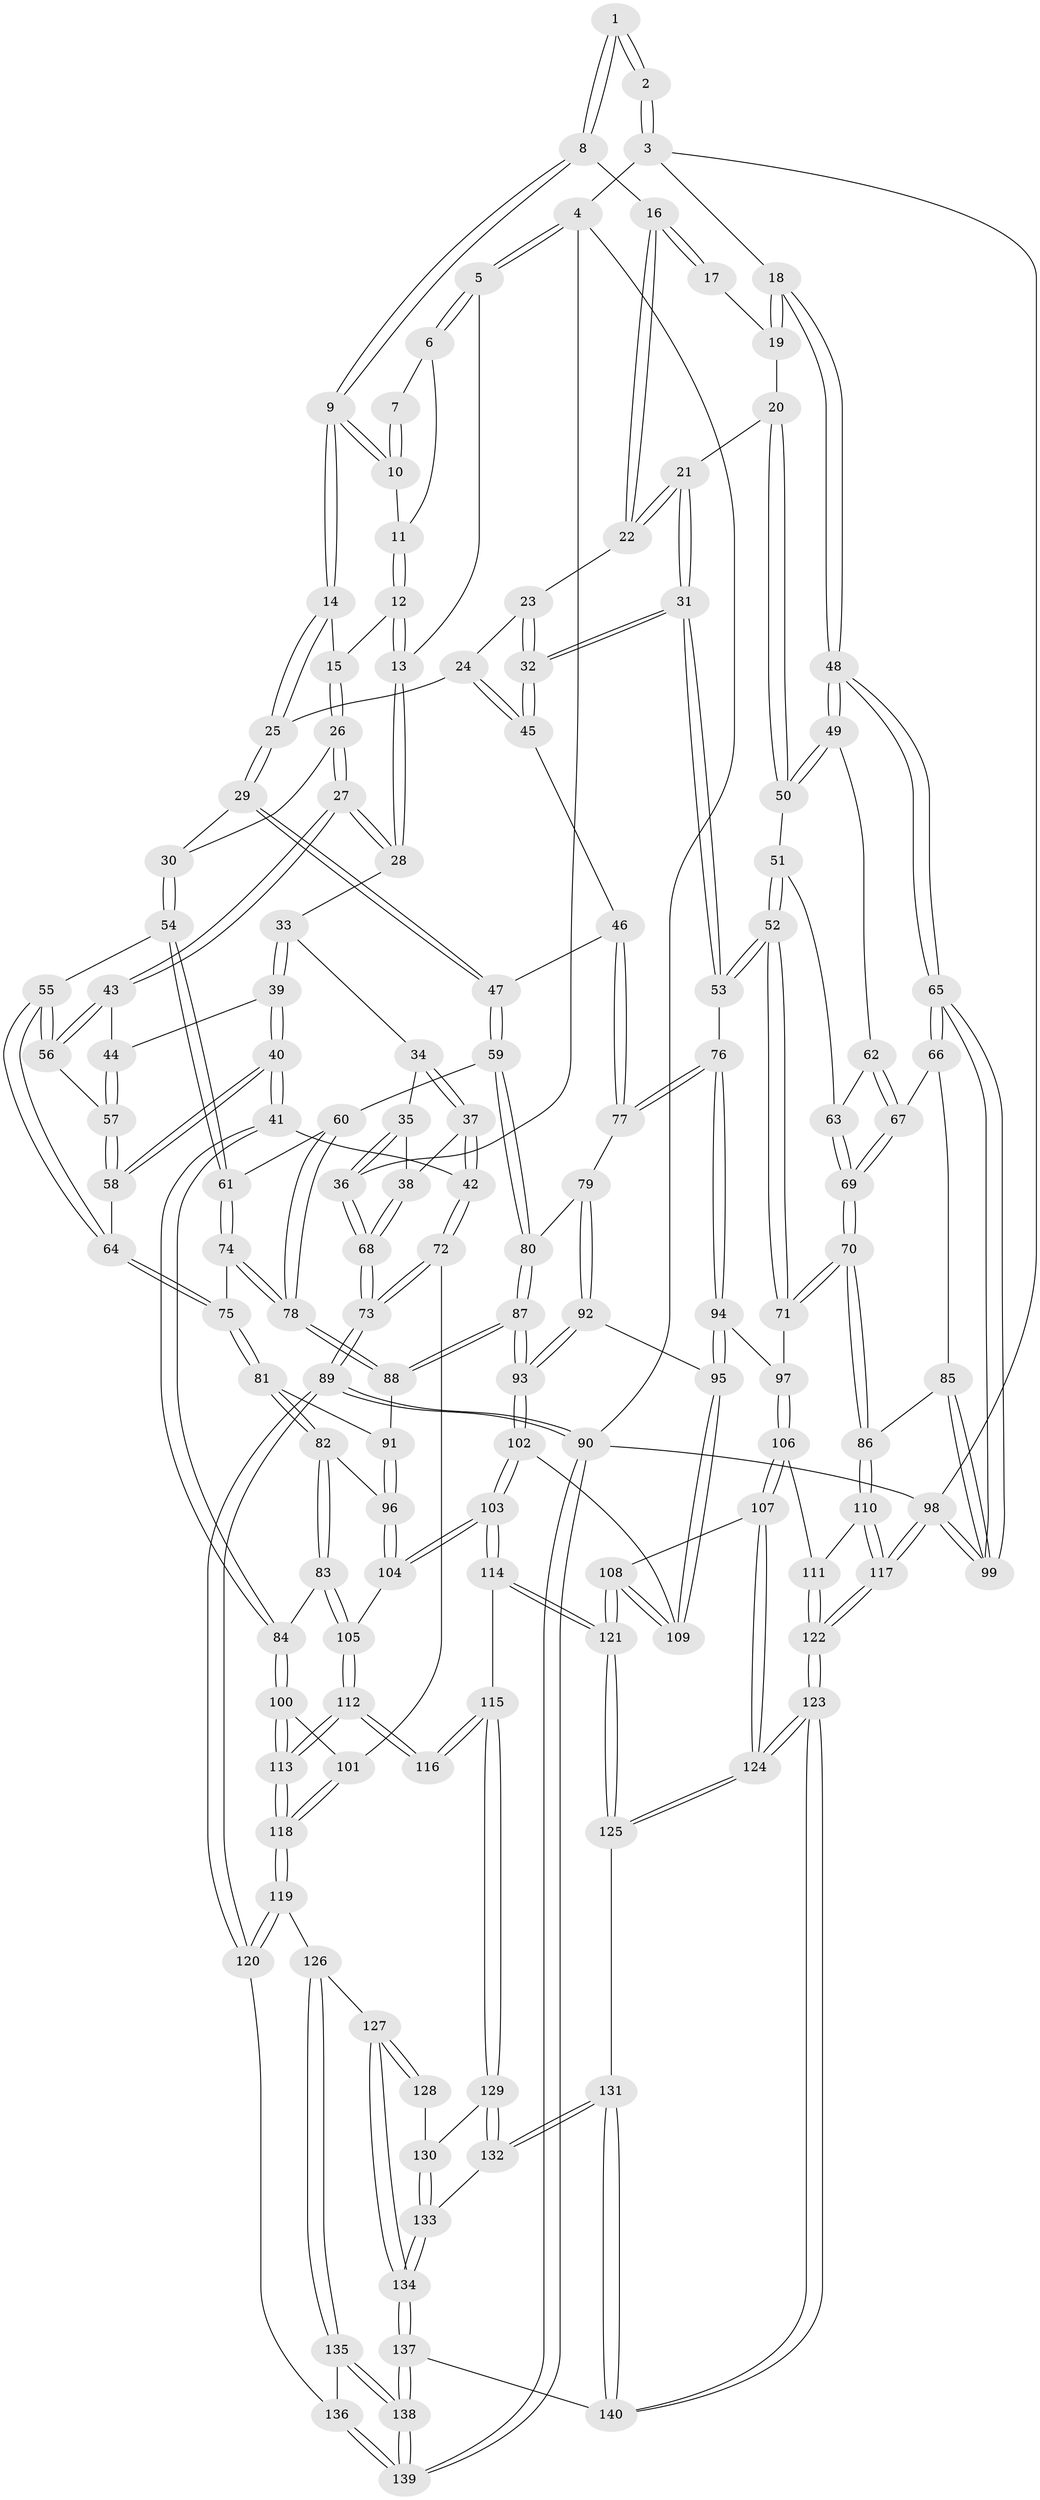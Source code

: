 // Generated by graph-tools (version 1.1) at 2025/38/03/09/25 02:38:55]
// undirected, 140 vertices, 347 edges
graph export_dot {
graph [start="1"]
  node [color=gray90,style=filled];
  1 [pos="+0.6765677607273924+0"];
  2 [pos="+1+0"];
  3 [pos="+1+0"];
  4 [pos="+0+0"];
  5 [pos="+0+0"];
  6 [pos="+0.10960413485500614+0"];
  7 [pos="+0.5128756760975679+0"];
  8 [pos="+0.6723547623757301+0.11970050715552301"];
  9 [pos="+0.492681752622439+0.13793112724604784"];
  10 [pos="+0.4762559200720589+0.05082163035154061"];
  11 [pos="+0.3451646966721769+0.05368460096509008"];
  12 [pos="+0.3315004149677559+0.14453735696881304"];
  13 [pos="+0.25786047173314897+0.18406520060490855"];
  14 [pos="+0.485497050849278+0.1504299949619724"];
  15 [pos="+0.4804797095161684+0.15387149492276397"];
  16 [pos="+0.688885514015606+0.13818109419324634"];
  17 [pos="+0.76623982403363+0.11225671153662423"];
  18 [pos="+1+0"];
  19 [pos="+0.8731797664864797+0.13569502448185944"];
  20 [pos="+0.83512836940859+0.25658651098815666"];
  21 [pos="+0.7950572402257895+0.25961573829621126"];
  22 [pos="+0.7011623932510852+0.19145298247192488"];
  23 [pos="+0.686517691990315+0.20879276091938437"];
  24 [pos="+0.6298857492360205+0.27178456368443166"];
  25 [pos="+0.5518500876496321+0.24077861565561626"];
  26 [pos="+0.4264660711093812+0.2710592073821073"];
  27 [pos="+0.38698521030421856+0.2947457830471511"];
  28 [pos="+0.253397833880746+0.2047397699323551"];
  29 [pos="+0.5146031087684131+0.3266740047450474"];
  30 [pos="+0.5022078244277003+0.3224494736983553"];
  31 [pos="+0.7281739112370589+0.3971080497117407"];
  32 [pos="+0.713302507005307+0.39189496125862444"];
  33 [pos="+0.23886008713467066+0.2196960499540348"];
  34 [pos="+0.20568471818382586+0.23403905116098925"];
  35 [pos="+0.013974734091140473+0.15756942685447878"];
  36 [pos="+0+0"];
  37 [pos="+0.11280226450047963+0.3505525206664442"];
  38 [pos="+0.10884081524598241+0.34757116420335965"];
  39 [pos="+0.26127550358520574+0.3312918145274094"];
  40 [pos="+0.22227453003450537+0.43705305015079554"];
  41 [pos="+0.19329063787190126+0.4562835665892951"];
  42 [pos="+0.12169522479009065+0.39297762380880674"];
  43 [pos="+0.38456605477006767+0.30624690618802186"];
  44 [pos="+0.32333948078880426+0.34163414538780174"];
  45 [pos="+0.6246640773800886+0.36389120899710736"];
  46 [pos="+0.6162132024156313+0.36843916605433163"];
  47 [pos="+0.5680592986220858+0.38795791792295237"];
  48 [pos="+1+0.24069155789473493"];
  49 [pos="+1+0.3049242700941934"];
  50 [pos="+0.8805894306026206+0.2831601784249752"];
  51 [pos="+0.8444875039765721+0.39060923157514854"];
  52 [pos="+0.7667322584428786+0.45819379429630225"];
  53 [pos="+0.7616752314283359+0.4549859439825333"];
  54 [pos="+0.4221993175447299+0.3984997317221953"];
  55 [pos="+0.40425243365009694+0.3860081669869482"];
  56 [pos="+0.40002334091213554+0.37677925894045733"];
  57 [pos="+0.3078299110709546+0.39163497204826503"];
  58 [pos="+0.27734022052381463+0.4269304579678176"];
  59 [pos="+0.5527800878445672+0.41256869259010576"];
  60 [pos="+0.5033576555927765+0.4146939718582812"];
  61 [pos="+0.4341389651305617+0.41160535843041346"];
  62 [pos="+0.9934801029838175+0.3270399960801938"];
  63 [pos="+0.9168014888210713+0.40837977304881246"];
  64 [pos="+0.3410847199492895+0.44492602490626015"];
  65 [pos="+1+0.4804799295815085"];
  66 [pos="+0.9742246120852879+0.47229276219489896"];
  67 [pos="+0.9599416728846173+0.4695043619363883"];
  68 [pos="+0+0.27250795212379914"];
  69 [pos="+0.892696141592328+0.4984841534834912"];
  70 [pos="+0.8601172660908694+0.5394861966851864"];
  71 [pos="+0.7842205150039095+0.4818629751217496"];
  72 [pos="+0+0.534617409950867"];
  73 [pos="+0+0.5334083515781668"];
  74 [pos="+0.42698846287397413+0.4656904204955708"];
  75 [pos="+0.3595797945131747+0.48178836794187363"];
  76 [pos="+0.6768713584783408+0.5010919938307283"];
  77 [pos="+0.6439799118800817+0.4844974668597897"];
  78 [pos="+0.4492917980848218+0.50670299867972"];
  79 [pos="+0.5740076392472085+0.47800975201453766"];
  80 [pos="+0.5530037425053809+0.4235177631600189"];
  81 [pos="+0.3558478051331266+0.49981930864215596"];
  82 [pos="+0.3192769242005178+0.5232557923752362"];
  83 [pos="+0.2697610751959315+0.5389498371363951"];
  84 [pos="+0.19654162808130116+0.5221167754043811"];
  85 [pos="+0.9921872715640546+0.5931536873025769"];
  86 [pos="+0.8747783248325643+0.5777438991132848"];
  87 [pos="+0.46060558752250225+0.5305834996128386"];
  88 [pos="+0.45883675561156534+0.5290050683284409"];
  89 [pos="+0+0.9387561348797403"];
  90 [pos="+0+1"];
  91 [pos="+0.38374310883214396+0.5281010800788392"];
  92 [pos="+0.5734934947997941+0.5065818167995094"];
  93 [pos="+0.4786904321530879+0.5721098197755774"];
  94 [pos="+0.6387371697105533+0.563209125482342"];
  95 [pos="+0.6242147735766321+0.5701004560201851"];
  96 [pos="+0.3691869395775583+0.5692503962223238"];
  97 [pos="+0.7080928405105348+0.5884860261846689"];
  98 [pos="+1+1"];
  99 [pos="+1+0.6342330218085486"];
  100 [pos="+0.18086553116774629+0.5514556436059337"];
  101 [pos="+0+0.5438771545255531"];
  102 [pos="+0.479470607341707+0.6552503141736093"];
  103 [pos="+0.4561280011238558+0.670982266068545"];
  104 [pos="+0.3696498155958126+0.62107073159013"];
  105 [pos="+0.34944342385974886+0.6188909421971281"];
  106 [pos="+0.7472666187883202+0.6951419891135111"];
  107 [pos="+0.6759795287135064+0.7348597091795346"];
  108 [pos="+0.6572848056842425+0.7332518068960513"];
  109 [pos="+0.5780000500175231+0.6644949679729037"];
  110 [pos="+0.8478199968589518+0.6353758072854958"];
  111 [pos="+0.7660316464320356+0.6923556573795183"];
  112 [pos="+0.17610872849205408+0.7221704098693161"];
  113 [pos="+0.17486394650195805+0.7220584998350322"];
  114 [pos="+0.43238524509938914+0.7261434394639"];
  115 [pos="+0.3927176709741554+0.7797747010874417"];
  116 [pos="+0.2946299118954147+0.7639050111206286"];
  117 [pos="+1+1"];
  118 [pos="+0.15973959305191082+0.733936329392125"];
  119 [pos="+0.14258374016365108+0.7633430086149023"];
  120 [pos="+0+0.8685247120651906"];
  121 [pos="+0.5831702017015669+0.8302980964531763"];
  122 [pos="+1+1"];
  123 [pos="+1+1"];
  124 [pos="+0.7744453631348358+0.9568350846858602"];
  125 [pos="+0.5676559550317407+0.8810773193179934"];
  126 [pos="+0.1721213146835917+0.8582676441162118"];
  127 [pos="+0.2343468727150572+0.9076881363142905"];
  128 [pos="+0.2821593144217924+0.8574201256934652"];
  129 [pos="+0.39350440643317885+0.7834554957002315"];
  130 [pos="+0.3368527379168414+0.8939156058376163"];
  131 [pos="+0.5042021672837143+0.9283084728697528"];
  132 [pos="+0.5006685892897553+0.9248873461168253"];
  133 [pos="+0.3297038127210477+0.9180489375794614"];
  134 [pos="+0.2901087738357605+0.9792300375979773"];
  135 [pos="+0.1432562575826307+0.9209179215850067"];
  136 [pos="+0.09197140985435173+0.9393815202893228"];
  137 [pos="+0.3059764657711351+1"];
  138 [pos="+0.207174923711636+1"];
  139 [pos="+0.08530890451899456+1"];
  140 [pos="+0.4838448712907704+1"];
  1 -- 2;
  1 -- 2;
  1 -- 8;
  1 -- 8;
  2 -- 3;
  2 -- 3;
  3 -- 4;
  3 -- 18;
  3 -- 98;
  4 -- 5;
  4 -- 5;
  4 -- 36;
  4 -- 90;
  5 -- 6;
  5 -- 6;
  5 -- 13;
  6 -- 7;
  6 -- 11;
  7 -- 10;
  7 -- 10;
  8 -- 9;
  8 -- 9;
  8 -- 16;
  9 -- 10;
  9 -- 10;
  9 -- 14;
  9 -- 14;
  10 -- 11;
  11 -- 12;
  11 -- 12;
  12 -- 13;
  12 -- 13;
  12 -- 15;
  13 -- 28;
  13 -- 28;
  14 -- 15;
  14 -- 25;
  14 -- 25;
  15 -- 26;
  15 -- 26;
  16 -- 17;
  16 -- 17;
  16 -- 22;
  16 -- 22;
  17 -- 19;
  18 -- 19;
  18 -- 19;
  18 -- 48;
  18 -- 48;
  19 -- 20;
  20 -- 21;
  20 -- 50;
  20 -- 50;
  21 -- 22;
  21 -- 22;
  21 -- 31;
  21 -- 31;
  22 -- 23;
  23 -- 24;
  23 -- 32;
  23 -- 32;
  24 -- 25;
  24 -- 45;
  24 -- 45;
  25 -- 29;
  25 -- 29;
  26 -- 27;
  26 -- 27;
  26 -- 30;
  27 -- 28;
  27 -- 28;
  27 -- 43;
  27 -- 43;
  28 -- 33;
  29 -- 30;
  29 -- 47;
  29 -- 47;
  30 -- 54;
  30 -- 54;
  31 -- 32;
  31 -- 32;
  31 -- 53;
  31 -- 53;
  32 -- 45;
  32 -- 45;
  33 -- 34;
  33 -- 39;
  33 -- 39;
  34 -- 35;
  34 -- 37;
  34 -- 37;
  35 -- 36;
  35 -- 36;
  35 -- 38;
  36 -- 68;
  36 -- 68;
  37 -- 38;
  37 -- 42;
  37 -- 42;
  38 -- 68;
  38 -- 68;
  39 -- 40;
  39 -- 40;
  39 -- 44;
  40 -- 41;
  40 -- 41;
  40 -- 58;
  40 -- 58;
  41 -- 42;
  41 -- 84;
  41 -- 84;
  42 -- 72;
  42 -- 72;
  43 -- 44;
  43 -- 56;
  43 -- 56;
  44 -- 57;
  44 -- 57;
  45 -- 46;
  46 -- 47;
  46 -- 77;
  46 -- 77;
  47 -- 59;
  47 -- 59;
  48 -- 49;
  48 -- 49;
  48 -- 65;
  48 -- 65;
  49 -- 50;
  49 -- 50;
  49 -- 62;
  50 -- 51;
  51 -- 52;
  51 -- 52;
  51 -- 63;
  52 -- 53;
  52 -- 53;
  52 -- 71;
  52 -- 71;
  53 -- 76;
  54 -- 55;
  54 -- 61;
  54 -- 61;
  55 -- 56;
  55 -- 56;
  55 -- 64;
  55 -- 64;
  56 -- 57;
  57 -- 58;
  57 -- 58;
  58 -- 64;
  59 -- 60;
  59 -- 80;
  59 -- 80;
  60 -- 61;
  60 -- 78;
  60 -- 78;
  61 -- 74;
  61 -- 74;
  62 -- 63;
  62 -- 67;
  62 -- 67;
  63 -- 69;
  63 -- 69;
  64 -- 75;
  64 -- 75;
  65 -- 66;
  65 -- 66;
  65 -- 99;
  65 -- 99;
  66 -- 67;
  66 -- 85;
  67 -- 69;
  67 -- 69;
  68 -- 73;
  68 -- 73;
  69 -- 70;
  69 -- 70;
  70 -- 71;
  70 -- 71;
  70 -- 86;
  70 -- 86;
  71 -- 97;
  72 -- 73;
  72 -- 73;
  72 -- 101;
  73 -- 89;
  73 -- 89;
  74 -- 75;
  74 -- 78;
  74 -- 78;
  75 -- 81;
  75 -- 81;
  76 -- 77;
  76 -- 77;
  76 -- 94;
  76 -- 94;
  77 -- 79;
  78 -- 88;
  78 -- 88;
  79 -- 80;
  79 -- 92;
  79 -- 92;
  80 -- 87;
  80 -- 87;
  81 -- 82;
  81 -- 82;
  81 -- 91;
  82 -- 83;
  82 -- 83;
  82 -- 96;
  83 -- 84;
  83 -- 105;
  83 -- 105;
  84 -- 100;
  84 -- 100;
  85 -- 86;
  85 -- 99;
  85 -- 99;
  86 -- 110;
  86 -- 110;
  87 -- 88;
  87 -- 88;
  87 -- 93;
  87 -- 93;
  88 -- 91;
  89 -- 90;
  89 -- 90;
  89 -- 120;
  89 -- 120;
  90 -- 139;
  90 -- 139;
  90 -- 98;
  91 -- 96;
  91 -- 96;
  92 -- 93;
  92 -- 93;
  92 -- 95;
  93 -- 102;
  93 -- 102;
  94 -- 95;
  94 -- 95;
  94 -- 97;
  95 -- 109;
  95 -- 109;
  96 -- 104;
  96 -- 104;
  97 -- 106;
  97 -- 106;
  98 -- 99;
  98 -- 99;
  98 -- 117;
  98 -- 117;
  100 -- 101;
  100 -- 113;
  100 -- 113;
  101 -- 118;
  101 -- 118;
  102 -- 103;
  102 -- 103;
  102 -- 109;
  103 -- 104;
  103 -- 104;
  103 -- 114;
  103 -- 114;
  104 -- 105;
  105 -- 112;
  105 -- 112;
  106 -- 107;
  106 -- 107;
  106 -- 111;
  107 -- 108;
  107 -- 124;
  107 -- 124;
  108 -- 109;
  108 -- 109;
  108 -- 121;
  108 -- 121;
  110 -- 111;
  110 -- 117;
  110 -- 117;
  111 -- 122;
  111 -- 122;
  112 -- 113;
  112 -- 113;
  112 -- 116;
  112 -- 116;
  113 -- 118;
  113 -- 118;
  114 -- 115;
  114 -- 121;
  114 -- 121;
  115 -- 116;
  115 -- 116;
  115 -- 129;
  115 -- 129;
  117 -- 122;
  117 -- 122;
  118 -- 119;
  118 -- 119;
  119 -- 120;
  119 -- 120;
  119 -- 126;
  120 -- 136;
  121 -- 125;
  121 -- 125;
  122 -- 123;
  122 -- 123;
  123 -- 124;
  123 -- 124;
  123 -- 140;
  123 -- 140;
  124 -- 125;
  124 -- 125;
  125 -- 131;
  126 -- 127;
  126 -- 135;
  126 -- 135;
  127 -- 128;
  127 -- 128;
  127 -- 134;
  127 -- 134;
  128 -- 130;
  129 -- 130;
  129 -- 132;
  129 -- 132;
  130 -- 133;
  130 -- 133;
  131 -- 132;
  131 -- 132;
  131 -- 140;
  131 -- 140;
  132 -- 133;
  133 -- 134;
  133 -- 134;
  134 -- 137;
  134 -- 137;
  135 -- 136;
  135 -- 138;
  135 -- 138;
  136 -- 139;
  136 -- 139;
  137 -- 138;
  137 -- 138;
  137 -- 140;
  138 -- 139;
  138 -- 139;
}

